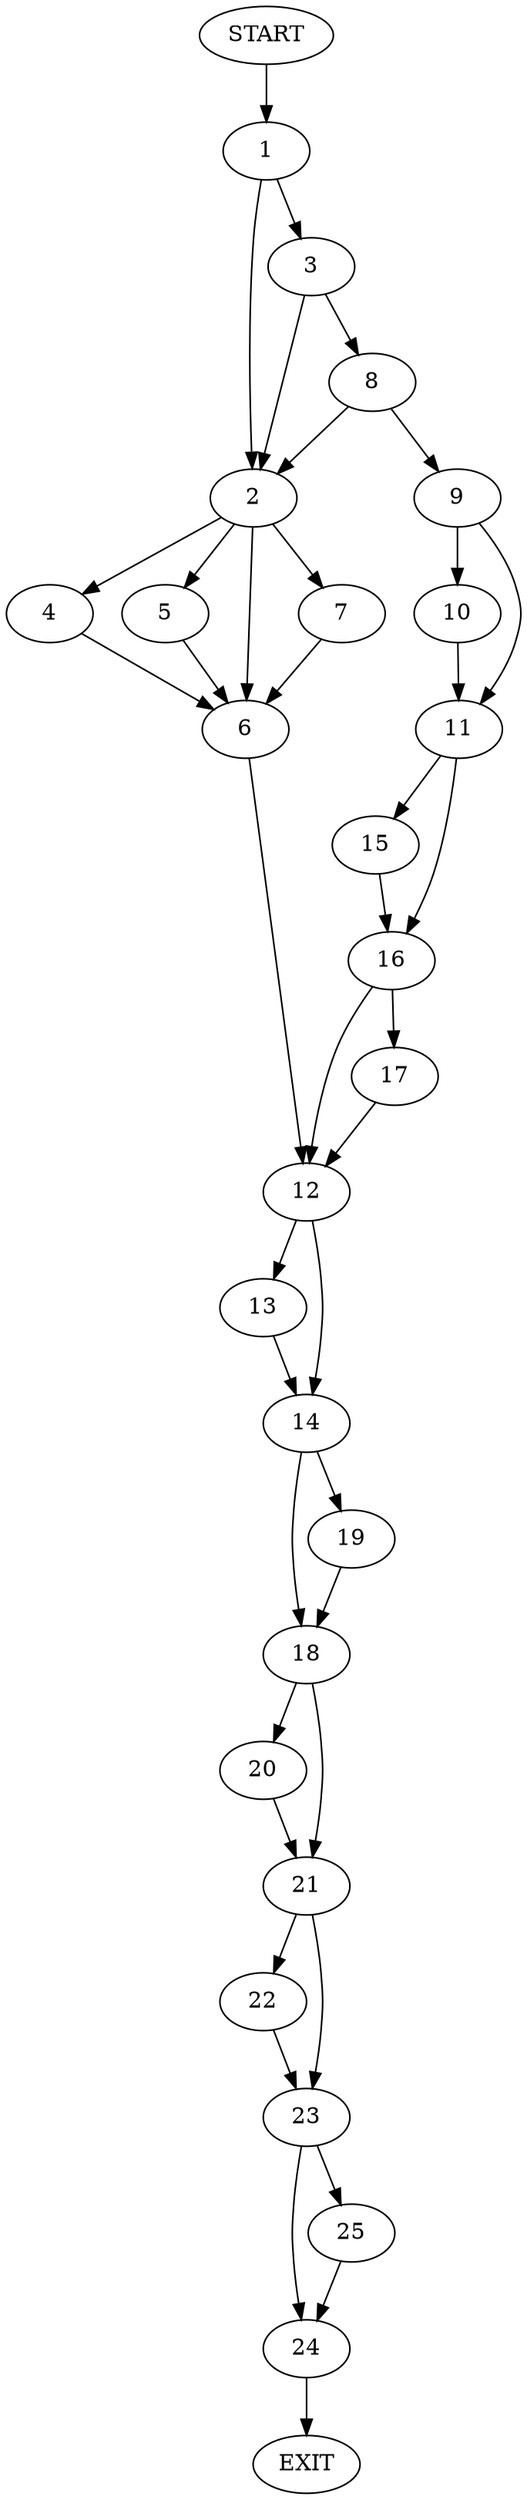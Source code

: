 digraph {
0 [label="START"]
26 [label="EXIT"]
0 -> 1
1 -> 2
1 -> 3
2 -> 4
2 -> 5
2 -> 6
2 -> 7
3 -> 2
3 -> 8
8 -> 9
8 -> 2
9 -> 10
9 -> 11
4 -> 6
6 -> 12
7 -> 6
5 -> 6
12 -> 13
12 -> 14
11 -> 15
11 -> 16
10 -> 11
15 -> 16
16 -> 12
16 -> 17
17 -> 12
14 -> 18
14 -> 19
13 -> 14
18 -> 20
18 -> 21
19 -> 18
21 -> 22
21 -> 23
20 -> 21
23 -> 24
23 -> 25
22 -> 23
24 -> 26
25 -> 24
}
